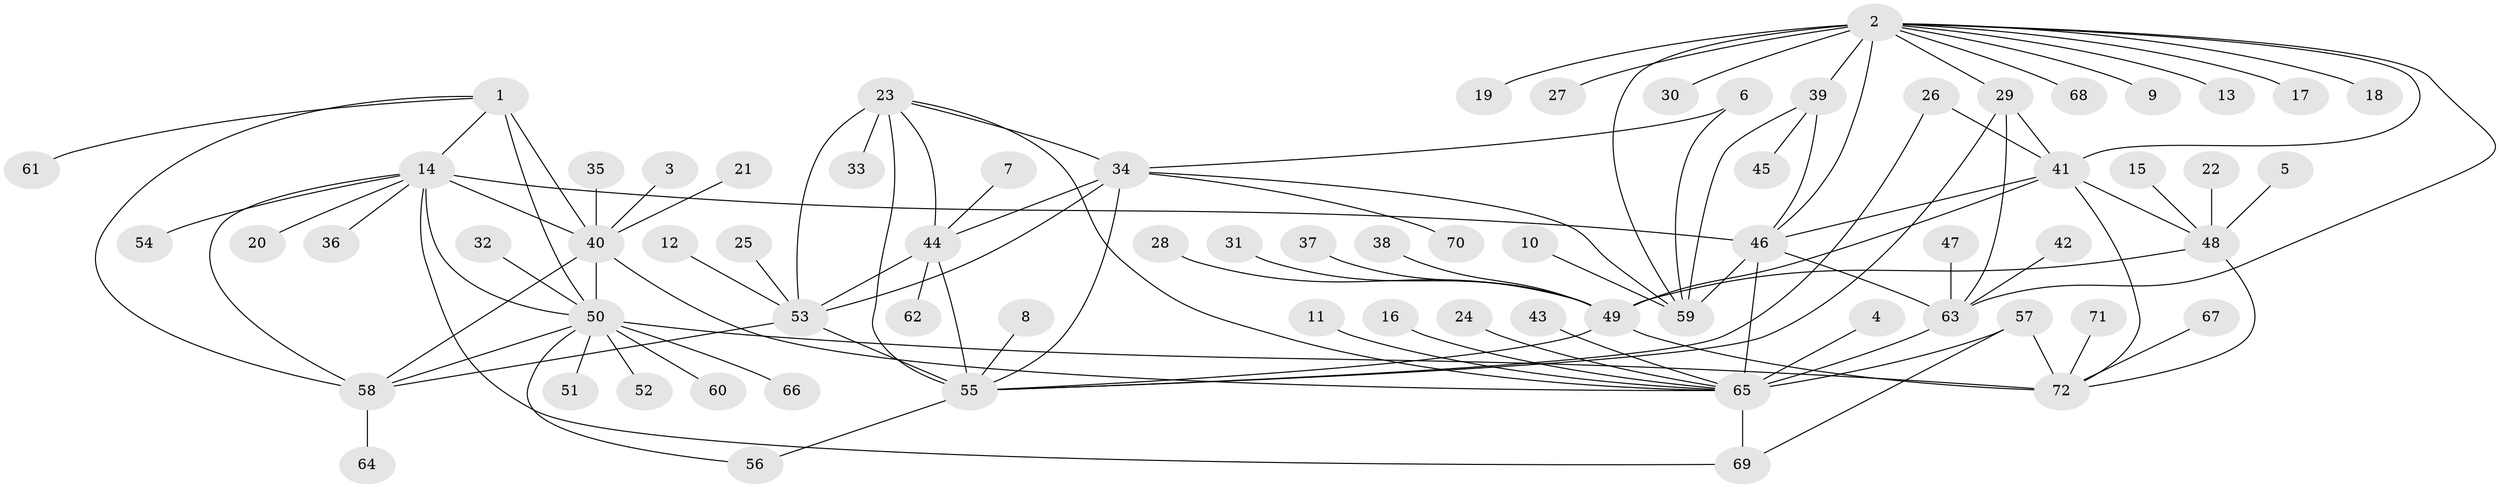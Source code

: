 // original degree distribution, {7: 0.03496503496503497, 8: 0.03496503496503497, 10: 0.055944055944055944, 13: 0.006993006993006993, 15: 0.006993006993006993, 12: 0.027972027972027972, 6: 0.027972027972027972, 11: 0.027972027972027972, 9: 0.013986013986013986, 14: 0.006993006993006993, 1: 0.6013986013986014, 2: 0.1258741258741259, 3: 0.013986013986013986, 5: 0.006993006993006993, 4: 0.006993006993006993}
// Generated by graph-tools (version 1.1) at 2025/37/03/04/25 23:37:51]
// undirected, 72 vertices, 106 edges
graph export_dot {
  node [color=gray90,style=filled];
  1;
  2;
  3;
  4;
  5;
  6;
  7;
  8;
  9;
  10;
  11;
  12;
  13;
  14;
  15;
  16;
  17;
  18;
  19;
  20;
  21;
  22;
  23;
  24;
  25;
  26;
  27;
  28;
  29;
  30;
  31;
  32;
  33;
  34;
  35;
  36;
  37;
  38;
  39;
  40;
  41;
  42;
  43;
  44;
  45;
  46;
  47;
  48;
  49;
  50;
  51;
  52;
  53;
  54;
  55;
  56;
  57;
  58;
  59;
  60;
  61;
  62;
  63;
  64;
  65;
  66;
  67;
  68;
  69;
  70;
  71;
  72;
  1 -- 14 [weight=1.0];
  1 -- 40 [weight=3.0];
  1 -- 50 [weight=1.0];
  1 -- 58 [weight=1.0];
  1 -- 61 [weight=1.0];
  2 -- 9 [weight=1.0];
  2 -- 13 [weight=1.0];
  2 -- 17 [weight=1.0];
  2 -- 18 [weight=1.0];
  2 -- 19 [weight=1.0];
  2 -- 27 [weight=1.0];
  2 -- 29 [weight=1.0];
  2 -- 30 [weight=1.0];
  2 -- 39 [weight=4.0];
  2 -- 41 [weight=1.0];
  2 -- 46 [weight=4.0];
  2 -- 59 [weight=4.0];
  2 -- 63 [weight=1.0];
  2 -- 68 [weight=1.0];
  3 -- 40 [weight=1.0];
  4 -- 65 [weight=1.0];
  5 -- 48 [weight=1.0];
  6 -- 34 [weight=1.0];
  6 -- 59 [weight=1.0];
  7 -- 44 [weight=1.0];
  8 -- 55 [weight=1.0];
  10 -- 59 [weight=1.0];
  11 -- 65 [weight=1.0];
  12 -- 53 [weight=1.0];
  14 -- 20 [weight=1.0];
  14 -- 36 [weight=1.0];
  14 -- 40 [weight=3.0];
  14 -- 46 [weight=1.0];
  14 -- 50 [weight=1.0];
  14 -- 54 [weight=1.0];
  14 -- 58 [weight=1.0];
  14 -- 69 [weight=1.0];
  15 -- 48 [weight=1.0];
  16 -- 65 [weight=1.0];
  21 -- 40 [weight=1.0];
  22 -- 48 [weight=1.0];
  23 -- 33 [weight=1.0];
  23 -- 34 [weight=1.0];
  23 -- 44 [weight=1.0];
  23 -- 53 [weight=3.0];
  23 -- 55 [weight=1.0];
  23 -- 65 [weight=1.0];
  24 -- 65 [weight=1.0];
  25 -- 53 [weight=1.0];
  26 -- 41 [weight=1.0];
  26 -- 55 [weight=1.0];
  28 -- 49 [weight=1.0];
  29 -- 41 [weight=1.0];
  29 -- 55 [weight=1.0];
  29 -- 63 [weight=1.0];
  31 -- 49 [weight=1.0];
  32 -- 50 [weight=1.0];
  34 -- 44 [weight=1.0];
  34 -- 53 [weight=3.0];
  34 -- 55 [weight=1.0];
  34 -- 59 [weight=1.0];
  34 -- 70 [weight=1.0];
  35 -- 40 [weight=1.0];
  37 -- 49 [weight=1.0];
  38 -- 49 [weight=1.0];
  39 -- 45 [weight=1.0];
  39 -- 46 [weight=1.0];
  39 -- 59 [weight=1.0];
  40 -- 50 [weight=3.0];
  40 -- 58 [weight=3.0];
  40 -- 65 [weight=1.0];
  41 -- 46 [weight=1.0];
  41 -- 48 [weight=2.0];
  41 -- 49 [weight=6.0];
  41 -- 72 [weight=2.0];
  42 -- 63 [weight=1.0];
  43 -- 65 [weight=1.0];
  44 -- 53 [weight=3.0];
  44 -- 55 [weight=1.0];
  44 -- 62 [weight=1.0];
  46 -- 59 [weight=1.0];
  46 -- 63 [weight=1.0];
  46 -- 65 [weight=5.0];
  47 -- 63 [weight=1.0];
  48 -- 49 [weight=3.0];
  48 -- 72 [weight=1.0];
  49 -- 55 [weight=1.0];
  49 -- 72 [weight=3.0];
  50 -- 51 [weight=1.0];
  50 -- 52 [weight=1.0];
  50 -- 56 [weight=1.0];
  50 -- 58 [weight=1.0];
  50 -- 60 [weight=1.0];
  50 -- 66 [weight=1.0];
  50 -- 72 [weight=1.0];
  53 -- 55 [weight=3.0];
  53 -- 58 [weight=1.0];
  55 -- 56 [weight=1.0];
  57 -- 65 [weight=2.0];
  57 -- 69 [weight=1.0];
  57 -- 72 [weight=1.0];
  58 -- 64 [weight=1.0];
  63 -- 65 [weight=5.0];
  65 -- 69 [weight=1.0];
  67 -- 72 [weight=1.0];
  71 -- 72 [weight=1.0];
}
